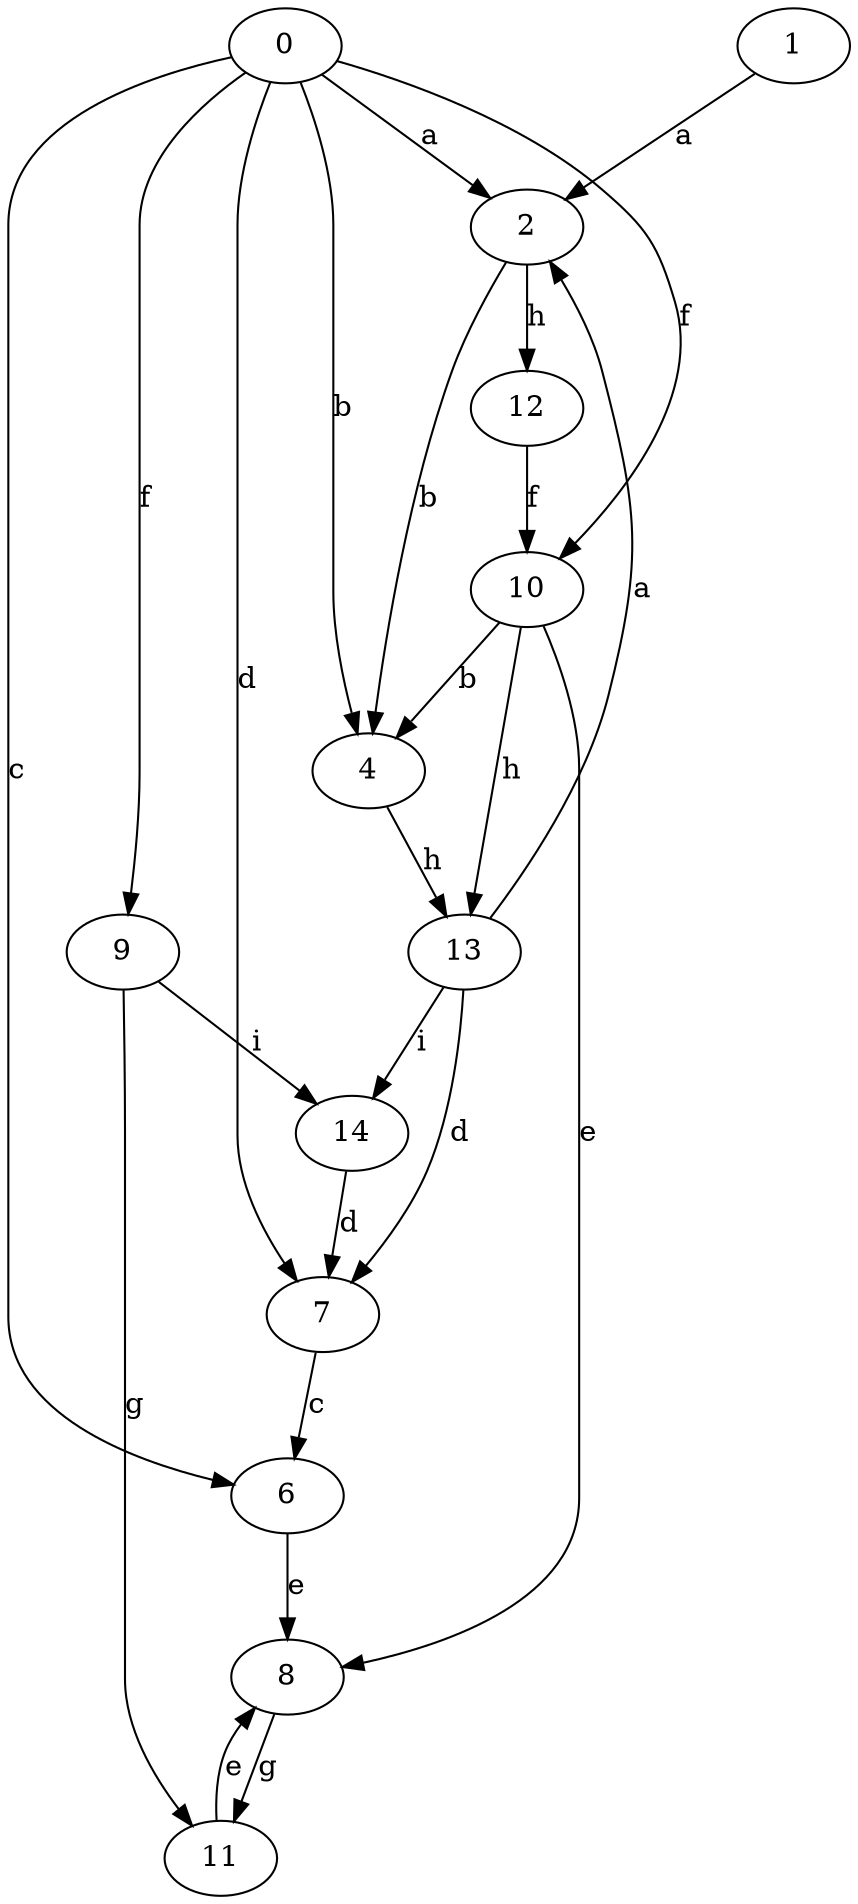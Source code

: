 strict digraph  {
2;
0;
4;
6;
7;
1;
8;
9;
10;
11;
12;
13;
14;
2 -> 4  [label=b];
2 -> 12  [label=h];
0 -> 2  [label=a];
0 -> 4  [label=b];
0 -> 6  [label=c];
0 -> 7  [label=d];
0 -> 9  [label=f];
0 -> 10  [label=f];
4 -> 13  [label=h];
6 -> 8  [label=e];
7 -> 6  [label=c];
1 -> 2  [label=a];
8 -> 11  [label=g];
9 -> 11  [label=g];
9 -> 14  [label=i];
10 -> 4  [label=b];
10 -> 8  [label=e];
10 -> 13  [label=h];
11 -> 8  [label=e];
12 -> 10  [label=f];
13 -> 2  [label=a];
13 -> 7  [label=d];
13 -> 14  [label=i];
14 -> 7  [label=d];
}
